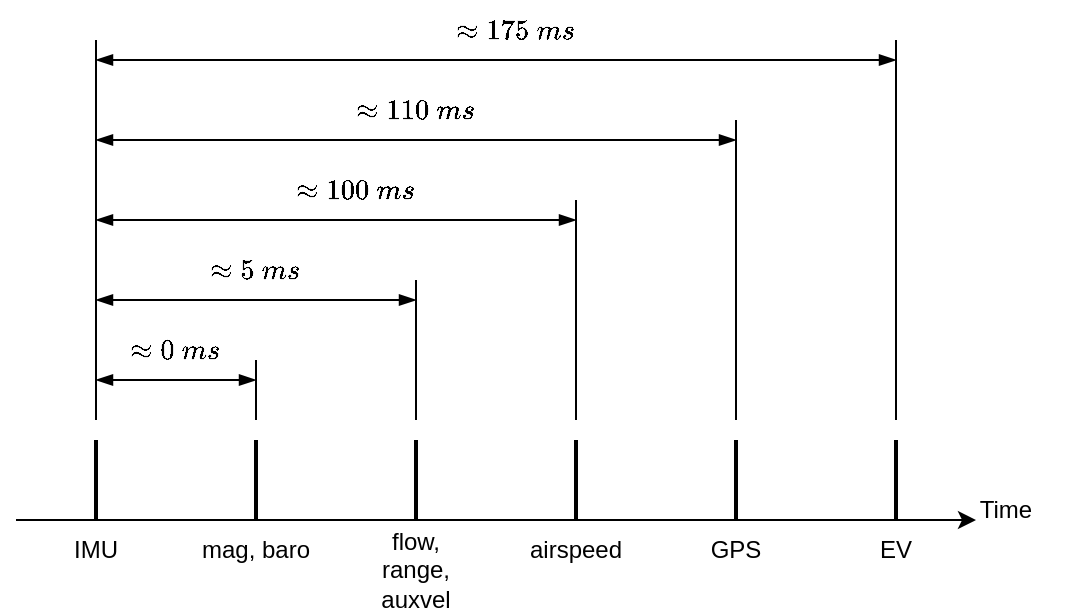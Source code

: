 <mxfile version="20.1.3" type="device"><diagram id="5WXObZgaUtpoQpEjQIJ_" name="Page-1"><mxGraphModel dx="868" dy="486" grid="1" gridSize="10" guides="1" tooltips="1" connect="1" arrows="1" fold="1" page="1" pageScale="1" pageWidth="1169" pageHeight="827" math="1" shadow="0"><root><mxCell id="0"/><mxCell id="1" parent="0"/><mxCell id="I5jMbLS_vnxiAtHW2gI7-1" value="" style="endArrow=classic;html=1;rounded=0;" edge="1" parent="1"><mxGeometry width="50" height="50" relative="1" as="geometry"><mxPoint x="120" y="320" as="sourcePoint"/><mxPoint x="600" y="320" as="targetPoint"/></mxGeometry></mxCell><mxCell id="I5jMbLS_vnxiAtHW2gI7-2" value="" style="endArrow=none;html=1;rounded=0;strokeWidth=2;" edge="1" parent="1"><mxGeometry width="50" height="50" relative="1" as="geometry"><mxPoint x="240" y="320" as="sourcePoint"/><mxPoint x="240" y="280" as="targetPoint"/></mxGeometry></mxCell><mxCell id="I5jMbLS_vnxiAtHW2gI7-3" value="" style="endArrow=none;html=1;rounded=0;strokeWidth=2;" edge="1" parent="1"><mxGeometry width="50" height="50" relative="1" as="geometry"><mxPoint x="160" y="320" as="sourcePoint"/><mxPoint x="160" y="280" as="targetPoint"/></mxGeometry></mxCell><mxCell id="I5jMbLS_vnxiAtHW2gI7-4" value="" style="endArrow=none;html=1;rounded=0;strokeWidth=2;" edge="1" parent="1"><mxGeometry width="50" height="50" relative="1" as="geometry"><mxPoint x="320" y="320" as="sourcePoint"/><mxPoint x="320" y="280" as="targetPoint"/></mxGeometry></mxCell><mxCell id="I5jMbLS_vnxiAtHW2gI7-5" value="" style="endArrow=none;html=1;rounded=0;strokeWidth=2;" edge="1" parent="1"><mxGeometry width="50" height="50" relative="1" as="geometry"><mxPoint x="400" y="320" as="sourcePoint"/><mxPoint x="400" y="280" as="targetPoint"/></mxGeometry></mxCell><mxCell id="I5jMbLS_vnxiAtHW2gI7-7" value="IMU" style="text;html=1;strokeColor=none;fillColor=none;align=center;verticalAlign=middle;whiteSpace=wrap;rounded=0;" vertex="1" parent="1"><mxGeometry x="130" y="320" width="60" height="30" as="geometry"/></mxCell><mxCell id="I5jMbLS_vnxiAtHW2gI7-9" value="mag, baro" style="text;html=1;strokeColor=none;fillColor=none;align=center;verticalAlign=middle;whiteSpace=wrap;rounded=0;" vertex="1" parent="1"><mxGeometry x="210" y="320" width="60" height="30" as="geometry"/></mxCell><mxCell id="I5jMbLS_vnxiAtHW2gI7-10" value="flow, range, auxvel" style="text;html=1;strokeColor=none;fillColor=none;align=center;verticalAlign=middle;whiteSpace=wrap;rounded=0;" vertex="1" parent="1"><mxGeometry x="290" y="330" width="60" height="30" as="geometry"/></mxCell><mxCell id="I5jMbLS_vnxiAtHW2gI7-11" value="" style="endArrow=none;html=1;rounded=0;strokeWidth=2;" edge="1" parent="1"><mxGeometry width="50" height="50" relative="1" as="geometry"><mxPoint x="480" y="320" as="sourcePoint"/><mxPoint x="480" y="280" as="targetPoint"/></mxGeometry></mxCell><mxCell id="I5jMbLS_vnxiAtHW2gI7-12" value="" style="endArrow=none;html=1;rounded=0;strokeWidth=2;" edge="1" parent="1"><mxGeometry width="50" height="50" relative="1" as="geometry"><mxPoint x="560" y="320" as="sourcePoint"/><mxPoint x="560" y="280" as="targetPoint"/></mxGeometry></mxCell><mxCell id="I5jMbLS_vnxiAtHW2gI7-13" value="airspeed" style="text;html=1;strokeColor=none;fillColor=none;align=center;verticalAlign=middle;whiteSpace=wrap;rounded=0;" vertex="1" parent="1"><mxGeometry x="370" y="320" width="60" height="30" as="geometry"/></mxCell><mxCell id="I5jMbLS_vnxiAtHW2gI7-14" value="GPS" style="text;html=1;strokeColor=none;fillColor=none;align=center;verticalAlign=middle;whiteSpace=wrap;rounded=0;" vertex="1" parent="1"><mxGeometry x="450" y="320" width="60" height="30" as="geometry"/></mxCell><mxCell id="I5jMbLS_vnxiAtHW2gI7-15" value="EV" style="text;html=1;strokeColor=none;fillColor=none;align=center;verticalAlign=middle;whiteSpace=wrap;rounded=0;" vertex="1" parent="1"><mxGeometry x="530" y="320" width="60" height="30" as="geometry"/></mxCell><mxCell id="I5jMbLS_vnxiAtHW2gI7-16" value="Time" style="text;html=1;strokeColor=none;fillColor=none;align=center;verticalAlign=middle;whiteSpace=wrap;rounded=0;" vertex="1" parent="1"><mxGeometry x="585" y="300" width="60" height="30" as="geometry"/></mxCell><mxCell id="I5jMbLS_vnxiAtHW2gI7-17" value="" style="endArrow=none;html=1;rounded=0;strokeWidth=1;" edge="1" parent="1"><mxGeometry width="50" height="50" relative="1" as="geometry"><mxPoint x="160" y="270" as="sourcePoint"/><mxPoint x="160" y="80" as="targetPoint"/></mxGeometry></mxCell><mxCell id="I5jMbLS_vnxiAtHW2gI7-18" value="" style="endArrow=none;html=1;rounded=0;strokeWidth=1;" edge="1" parent="1"><mxGeometry width="50" height="50" relative="1" as="geometry"><mxPoint x="240" y="270" as="sourcePoint"/><mxPoint x="240" y="240" as="targetPoint"/></mxGeometry></mxCell><mxCell id="I5jMbLS_vnxiAtHW2gI7-19" value="" style="endArrow=none;html=1;rounded=0;strokeWidth=1;" edge="1" parent="1"><mxGeometry width="50" height="50" relative="1" as="geometry"><mxPoint x="320" y="270" as="sourcePoint"/><mxPoint x="320" y="200" as="targetPoint"/></mxGeometry></mxCell><mxCell id="I5jMbLS_vnxiAtHW2gI7-20" value="" style="endArrow=none;html=1;rounded=0;strokeWidth=1;" edge="1" parent="1"><mxGeometry width="50" height="50" relative="1" as="geometry"><mxPoint x="400" y="270" as="sourcePoint"/><mxPoint x="400" y="160" as="targetPoint"/></mxGeometry></mxCell><mxCell id="I5jMbLS_vnxiAtHW2gI7-21" value="" style="endArrow=none;html=1;rounded=0;strokeWidth=1;" edge="1" parent="1"><mxGeometry width="50" height="50" relative="1" as="geometry"><mxPoint x="480" y="270" as="sourcePoint"/><mxPoint x="480" y="120" as="targetPoint"/></mxGeometry></mxCell><mxCell id="I5jMbLS_vnxiAtHW2gI7-22" value="" style="endArrow=none;html=1;rounded=0;strokeWidth=1;" edge="1" parent="1"><mxGeometry width="50" height="50" relative="1" as="geometry"><mxPoint x="560" y="270" as="sourcePoint"/><mxPoint x="560" y="80" as="targetPoint"/></mxGeometry></mxCell><mxCell id="I5jMbLS_vnxiAtHW2gI7-23" value="" style="endArrow=blockThin;startArrow=blockThin;html=1;rounded=0;strokeWidth=1;startFill=1;endFill=1;" edge="1" parent="1"><mxGeometry width="50" height="50" relative="1" as="geometry"><mxPoint x="160" y="250" as="sourcePoint"/><mxPoint x="240" y="250" as="targetPoint"/></mxGeometry></mxCell><mxCell id="I5jMbLS_vnxiAtHW2gI7-24" value="" style="endArrow=blockThin;startArrow=blockThin;html=1;rounded=0;strokeWidth=1;startFill=1;endFill=1;" edge="1" parent="1"><mxGeometry width="50" height="50" relative="1" as="geometry"><mxPoint x="160" y="210" as="sourcePoint"/><mxPoint x="320" y="210" as="targetPoint"/></mxGeometry></mxCell><mxCell id="I5jMbLS_vnxiAtHW2gI7-25" value="" style="endArrow=blockThin;startArrow=blockThin;html=1;rounded=0;strokeWidth=1;startFill=1;endFill=1;" edge="1" parent="1"><mxGeometry width="50" height="50" relative="1" as="geometry"><mxPoint x="160" y="170" as="sourcePoint"/><mxPoint x="400" y="170" as="targetPoint"/></mxGeometry></mxCell><mxCell id="I5jMbLS_vnxiAtHW2gI7-26" value="" style="endArrow=blockThin;startArrow=blockThin;html=1;rounded=0;strokeWidth=1;startFill=1;endFill=1;" edge="1" parent="1"><mxGeometry width="50" height="50" relative="1" as="geometry"><mxPoint x="160" y="130" as="sourcePoint"/><mxPoint x="480" y="130" as="targetPoint"/></mxGeometry></mxCell><mxCell id="I5jMbLS_vnxiAtHW2gI7-27" value="" style="endArrow=blockThin;startArrow=blockThin;html=1;rounded=0;strokeWidth=1;startFill=1;endFill=1;" edge="1" parent="1"><mxGeometry width="50" height="50" relative="1" as="geometry"><mxPoint x="160" y="90" as="sourcePoint"/><mxPoint x="560" y="90" as="targetPoint"/></mxGeometry></mxCell><mxCell id="I5jMbLS_vnxiAtHW2gI7-28" value="$$\approx 0\ ms$$" style="text;html=1;strokeColor=none;fillColor=none;align=center;verticalAlign=middle;whiteSpace=wrap;rounded=0;" vertex="1" parent="1"><mxGeometry x="170" y="220" width="60" height="30" as="geometry"/></mxCell><mxCell id="I5jMbLS_vnxiAtHW2gI7-29" value="$$\approx 5\ ms$$" style="text;html=1;strokeColor=none;fillColor=none;align=center;verticalAlign=middle;whiteSpace=wrap;rounded=0;" vertex="1" parent="1"><mxGeometry x="210" y="180" width="60" height="30" as="geometry"/></mxCell><mxCell id="I5jMbLS_vnxiAtHW2gI7-30" value="$$\approx 100\ ms$$" style="text;html=1;strokeColor=none;fillColor=none;align=center;verticalAlign=middle;whiteSpace=wrap;rounded=0;" vertex="1" parent="1"><mxGeometry x="260" y="140" width="60" height="30" as="geometry"/></mxCell><mxCell id="I5jMbLS_vnxiAtHW2gI7-31" value="$$\approx 110\ ms$$" style="text;html=1;strokeColor=none;fillColor=none;align=center;verticalAlign=middle;whiteSpace=wrap;rounded=0;" vertex="1" parent="1"><mxGeometry x="290" y="100" width="60" height="30" as="geometry"/></mxCell><mxCell id="I5jMbLS_vnxiAtHW2gI7-32" value="$$\approx 175\ ms$$" style="text;html=1;strokeColor=none;fillColor=none;align=center;verticalAlign=middle;whiteSpace=wrap;rounded=0;" vertex="1" parent="1"><mxGeometry x="340" y="60" width="60" height="30" as="geometry"/></mxCell></root></mxGraphModel></diagram></mxfile>